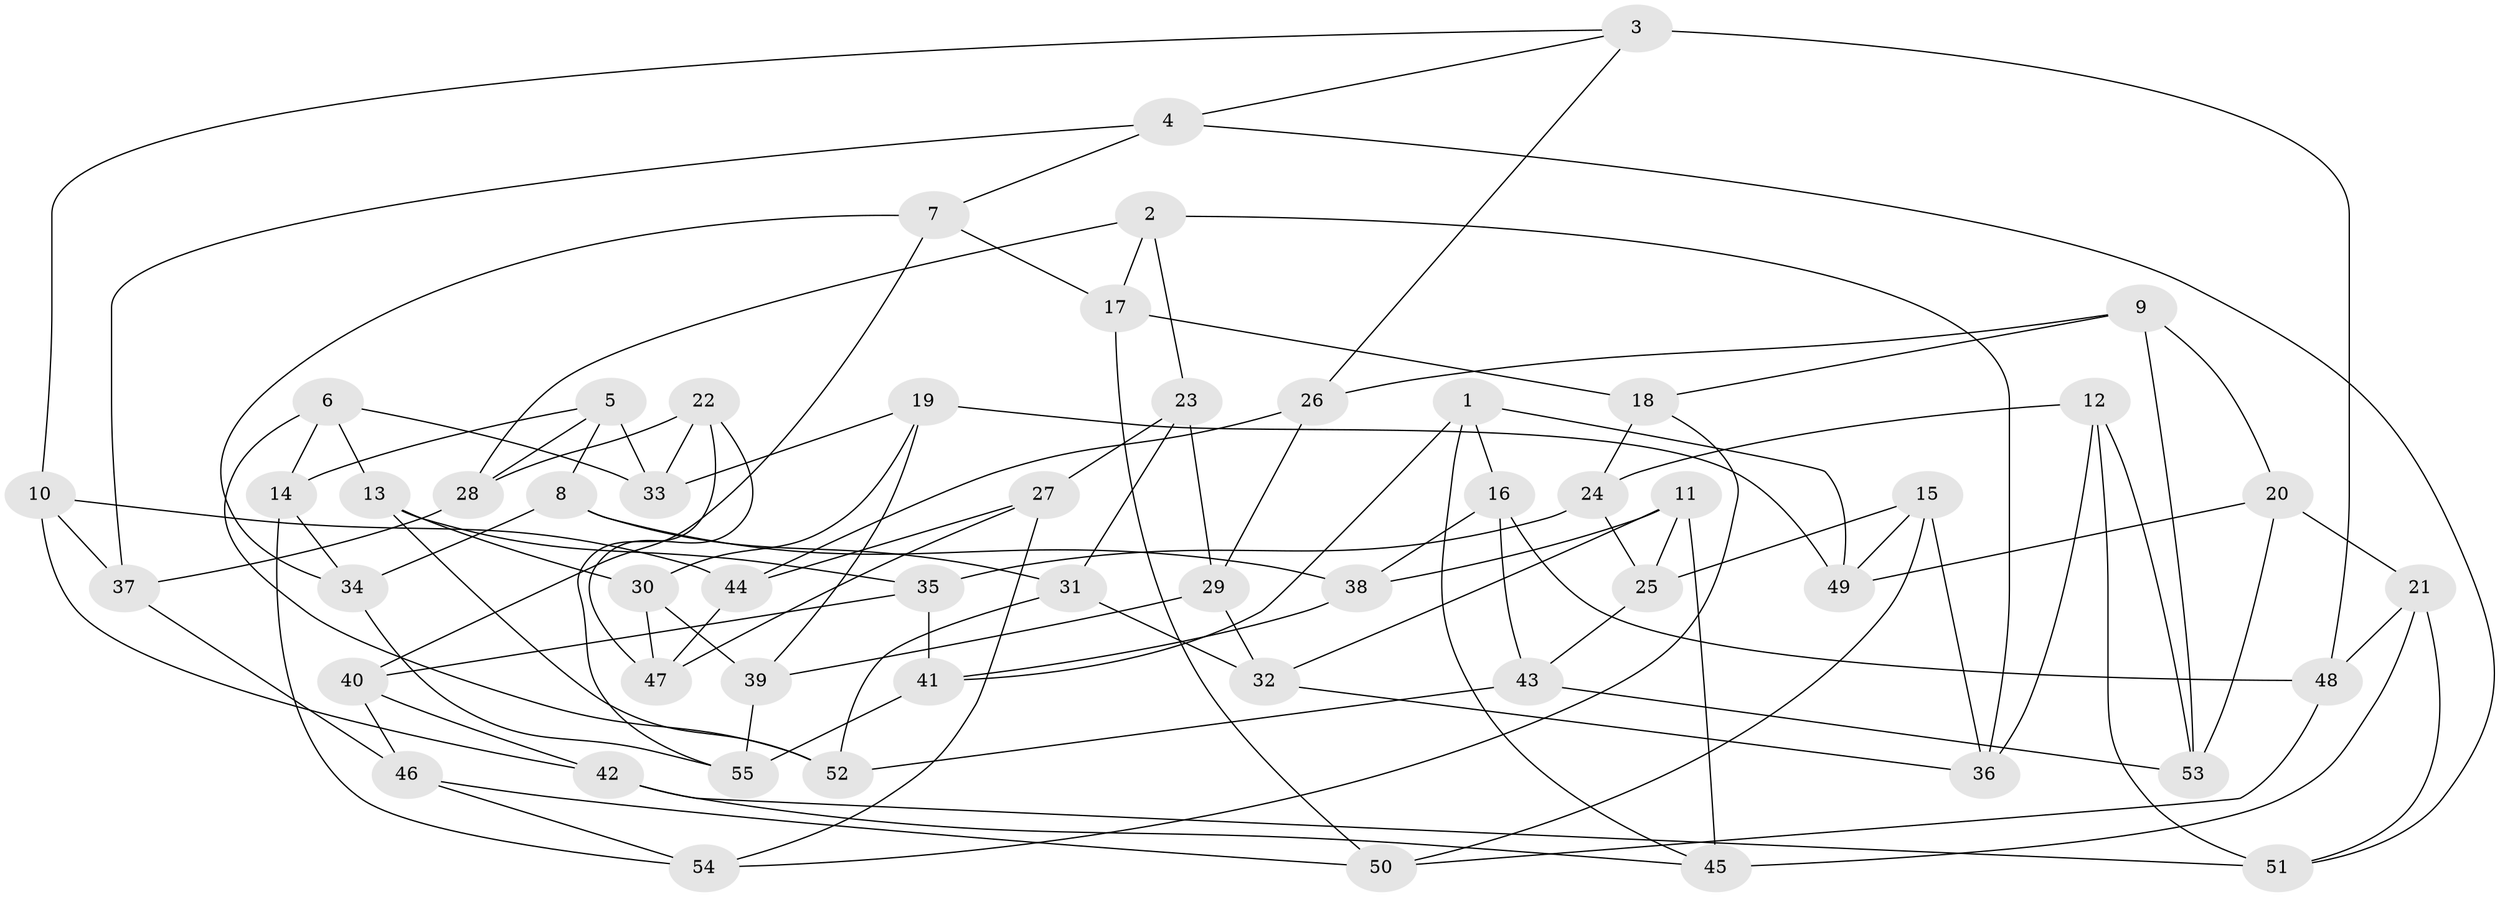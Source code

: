 // Generated by graph-tools (version 1.1) at 2025/11/02/27/25 16:11:49]
// undirected, 55 vertices, 110 edges
graph export_dot {
graph [start="1"]
  node [color=gray90,style=filled];
  1;
  2;
  3;
  4;
  5;
  6;
  7;
  8;
  9;
  10;
  11;
  12;
  13;
  14;
  15;
  16;
  17;
  18;
  19;
  20;
  21;
  22;
  23;
  24;
  25;
  26;
  27;
  28;
  29;
  30;
  31;
  32;
  33;
  34;
  35;
  36;
  37;
  38;
  39;
  40;
  41;
  42;
  43;
  44;
  45;
  46;
  47;
  48;
  49;
  50;
  51;
  52;
  53;
  54;
  55;
  1 -- 45;
  1 -- 41;
  1 -- 49;
  1 -- 16;
  2 -- 23;
  2 -- 17;
  2 -- 28;
  2 -- 36;
  3 -- 4;
  3 -- 26;
  3 -- 48;
  3 -- 10;
  4 -- 37;
  4 -- 7;
  4 -- 51;
  5 -- 28;
  5 -- 14;
  5 -- 8;
  5 -- 33;
  6 -- 13;
  6 -- 33;
  6 -- 52;
  6 -- 14;
  7 -- 34;
  7 -- 17;
  7 -- 40;
  8 -- 34;
  8 -- 38;
  8 -- 31;
  9 -- 53;
  9 -- 26;
  9 -- 20;
  9 -- 18;
  10 -- 44;
  10 -- 37;
  10 -- 42;
  11 -- 45;
  11 -- 38;
  11 -- 25;
  11 -- 32;
  12 -- 24;
  12 -- 36;
  12 -- 53;
  12 -- 51;
  13 -- 35;
  13 -- 52;
  13 -- 30;
  14 -- 54;
  14 -- 34;
  15 -- 50;
  15 -- 49;
  15 -- 25;
  15 -- 36;
  16 -- 48;
  16 -- 43;
  16 -- 38;
  17 -- 50;
  17 -- 18;
  18 -- 54;
  18 -- 24;
  19 -- 39;
  19 -- 33;
  19 -- 49;
  19 -- 30;
  20 -- 49;
  20 -- 53;
  20 -- 21;
  21 -- 48;
  21 -- 51;
  21 -- 45;
  22 -- 55;
  22 -- 33;
  22 -- 47;
  22 -- 28;
  23 -- 31;
  23 -- 27;
  23 -- 29;
  24 -- 25;
  24 -- 35;
  25 -- 43;
  26 -- 29;
  26 -- 44;
  27 -- 54;
  27 -- 47;
  27 -- 44;
  28 -- 37;
  29 -- 39;
  29 -- 32;
  30 -- 39;
  30 -- 47;
  31 -- 32;
  31 -- 52;
  32 -- 36;
  34 -- 55;
  35 -- 40;
  35 -- 41;
  37 -- 46;
  38 -- 41;
  39 -- 55;
  40 -- 46;
  40 -- 42;
  41 -- 55;
  42 -- 45;
  42 -- 51;
  43 -- 52;
  43 -- 53;
  44 -- 47;
  46 -- 54;
  46 -- 50;
  48 -- 50;
}
